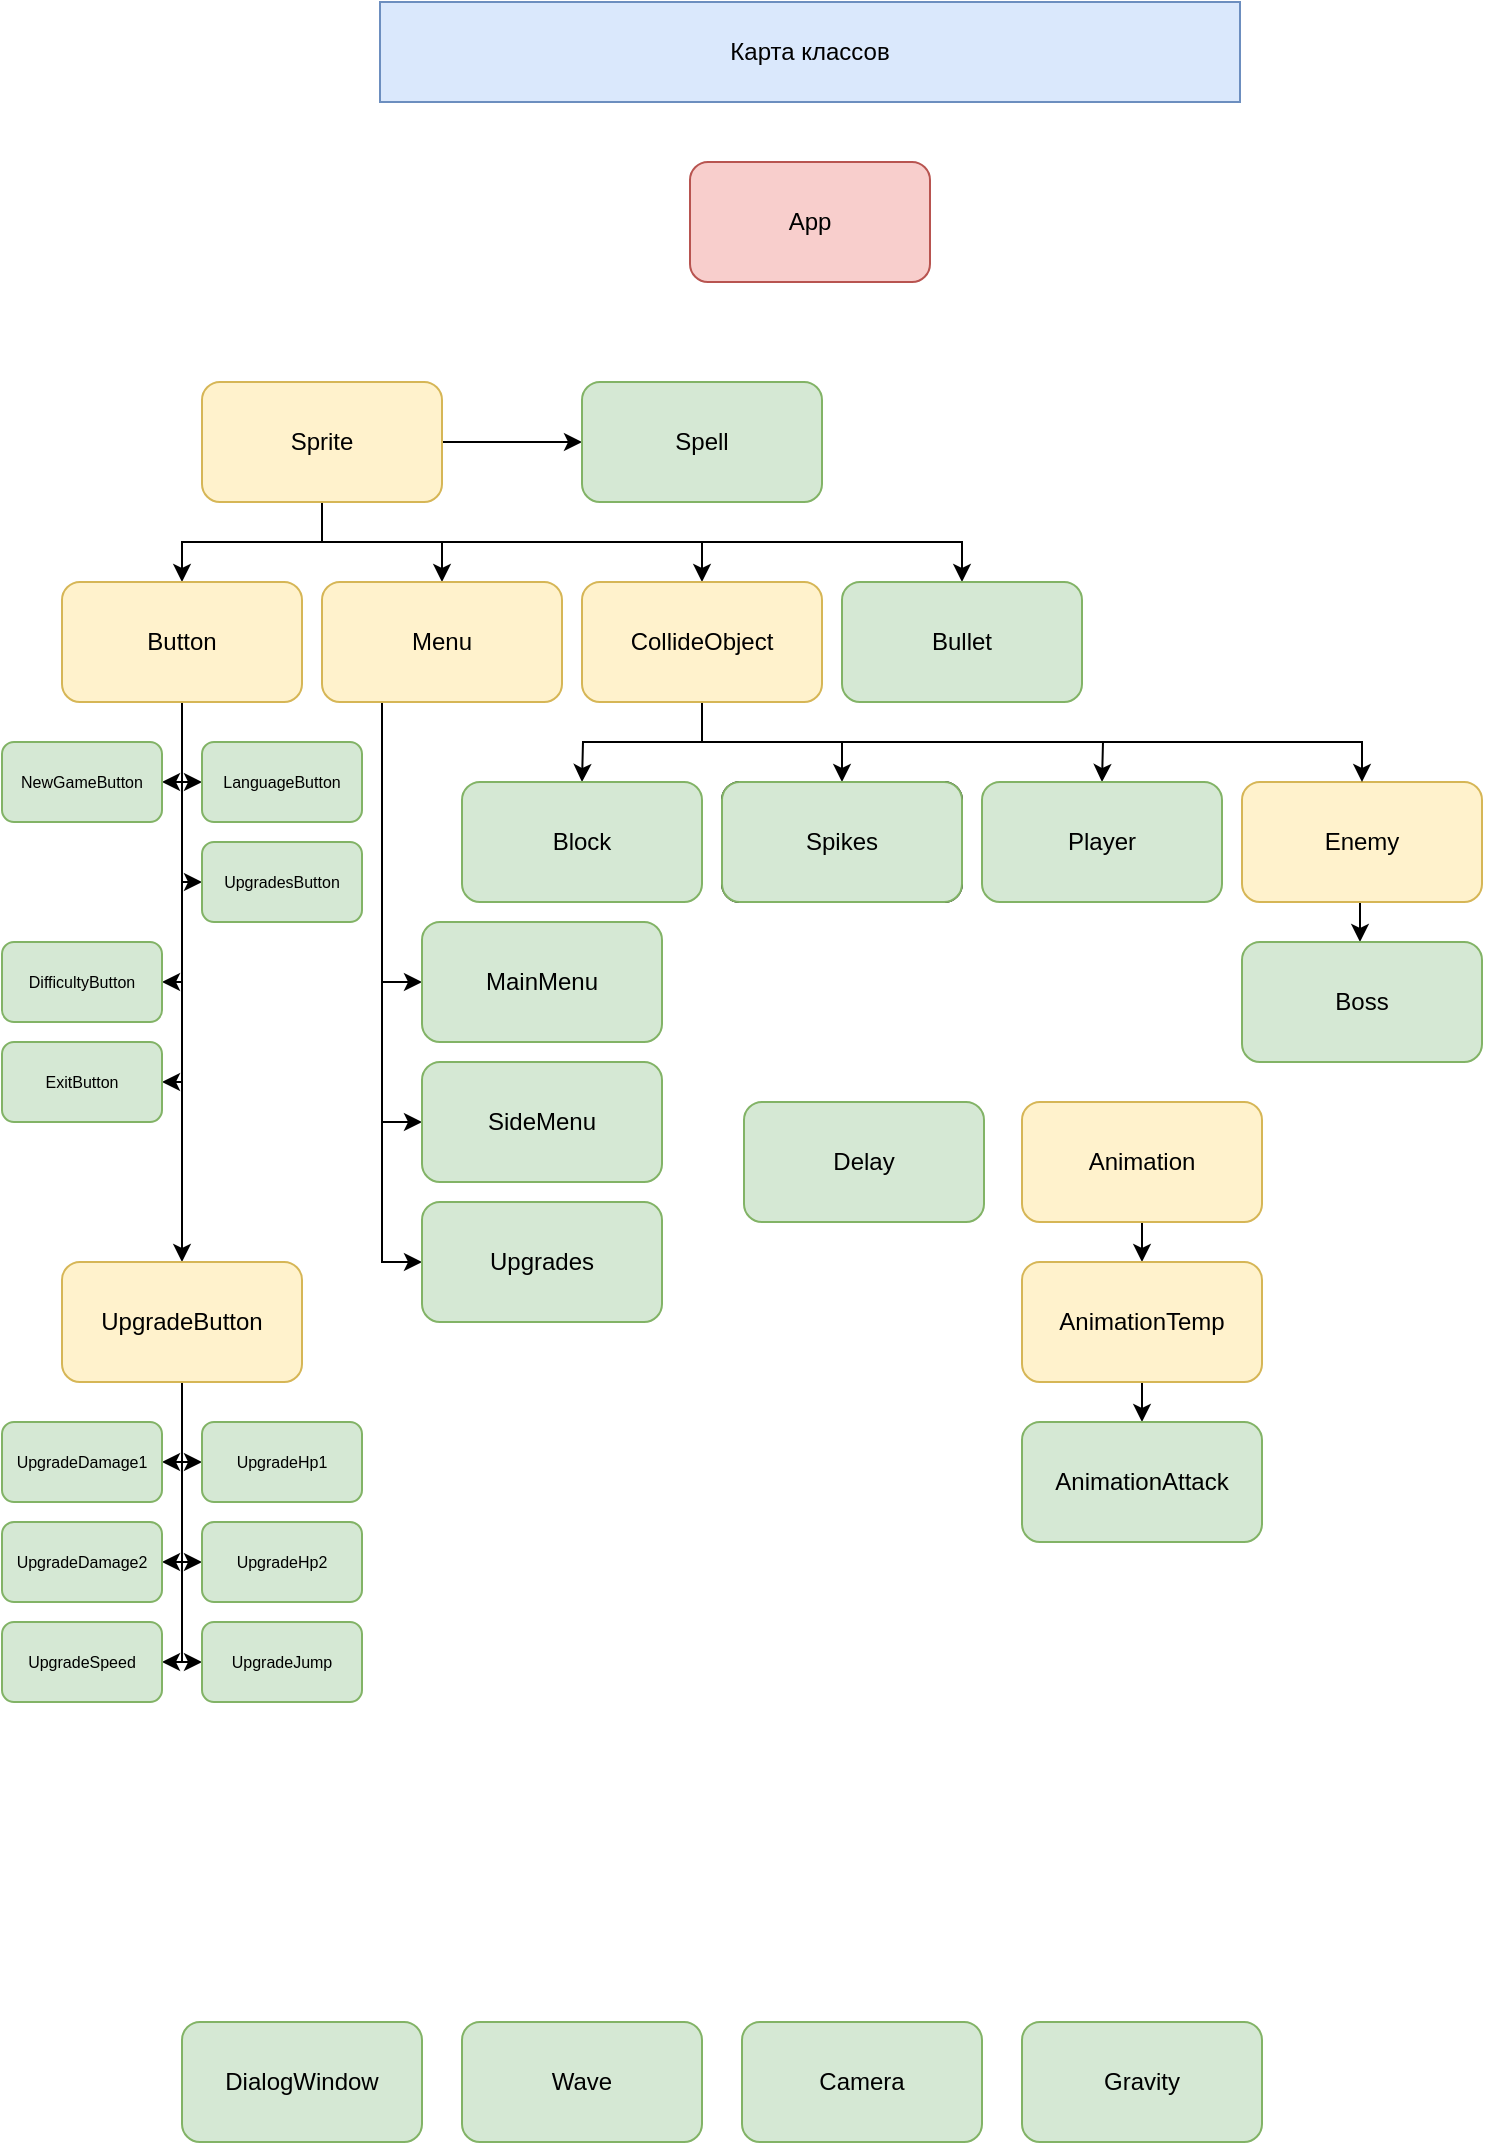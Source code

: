 <mxfile version="13.7.5" type="google"><diagram id="q3pMwxQ_nG5LeM2_mknI" name="Page-1"><mxGraphModel dx="2370" dy="1188" grid="1" gridSize="10" guides="1" tooltips="1" connect="1" arrows="1" fold="1" page="1" pageScale="1" pageWidth="827" pageHeight="1169" math="0" shadow="0"><root><mxCell id="0"/><mxCell id="1" parent="0"/><mxCell id="OWFO-u5wEfE95u06TvIu-1" value="Карта классов" style="rounded=0;whiteSpace=wrap;html=1;fillColor=#dae8fc;strokeColor=#6c8ebf;" parent="1" vertex="1"><mxGeometry x="199" y="10" width="430" height="50" as="geometry"/></mxCell><mxCell id="OWFO-u5wEfE95u06TvIu-2" style="edgeStyle=orthogonalEdgeStyle;rounded=0;orthogonalLoop=1;jettySize=auto;html=1;exitX=0.5;exitY=1;exitDx=0;exitDy=0;" parent="1" source="OWFO-u5wEfE95u06TvIu-5" target="OWFO-u5wEfE95u06TvIu-22" edge="1"><mxGeometry relative="1" as="geometry"/></mxCell><mxCell id="OWFO-u5wEfE95u06TvIu-3" style="edgeStyle=orthogonalEdgeStyle;rounded=0;orthogonalLoop=1;jettySize=auto;html=1;exitX=0.5;exitY=1;exitDx=0;exitDy=0;entryX=0.5;entryY=0;entryDx=0;entryDy=0;" parent="1" source="OWFO-u5wEfE95u06TvIu-5" target="OWFO-u5wEfE95u06TvIu-26" edge="1"><mxGeometry relative="1" as="geometry"/></mxCell><mxCell id="OWFO-u5wEfE95u06TvIu-4" style="edgeStyle=orthogonalEdgeStyle;rounded=0;orthogonalLoop=1;jettySize=auto;html=1;exitX=0.5;exitY=1;exitDx=0;exitDy=0;entryX=0.5;entryY=0;entryDx=0;entryDy=0;" parent="1" source="OWFO-u5wEfE95u06TvIu-5" target="OWFO-u5wEfE95u06TvIu-30" edge="1"><mxGeometry relative="1" as="geometry"/></mxCell><mxCell id="OWFO-u5wEfE95u06TvIu-69" style="edgeStyle=orthogonalEdgeStyle;rounded=0;orthogonalLoop=1;jettySize=auto;html=1;exitX=1;exitY=0.5;exitDx=0;exitDy=0;entryX=0;entryY=0.5;entryDx=0;entryDy=0;" parent="1" source="OWFO-u5wEfE95u06TvIu-5" target="OWFO-u5wEfE95u06TvIu-67" edge="1"><mxGeometry relative="1" as="geometry"/></mxCell><mxCell id="OWFO-u5wEfE95u06TvIu-73" style="edgeStyle=orthogonalEdgeStyle;rounded=0;orthogonalLoop=1;jettySize=auto;html=1;exitX=0.5;exitY=1;exitDx=0;exitDy=0;entryX=0.5;entryY=0;entryDx=0;entryDy=0;" parent="1" source="OWFO-u5wEfE95u06TvIu-5" target="OWFO-u5wEfE95u06TvIu-72" edge="1"><mxGeometry relative="1" as="geometry"/></mxCell><mxCell id="OWFO-u5wEfE95u06TvIu-5" value="Sprite" style="rounded=1;whiteSpace=wrap;html=1;fillColor=#fff2cc;strokeColor=#d6b656;" parent="1" vertex="1"><mxGeometry x="110" y="200" width="120" height="60" as="geometry"/></mxCell><mxCell id="OWFO-u5wEfE95u06TvIu-11" style="edgeStyle=orthogonalEdgeStyle;rounded=0;orthogonalLoop=1;jettySize=auto;html=1;exitX=0.5;exitY=1;exitDx=0;exitDy=0;entryX=0.5;entryY=0;entryDx=0;entryDy=0;" parent="1" source="OWFO-u5wEfE95u06TvIu-12" edge="1"><mxGeometry relative="1" as="geometry"><mxPoint x="689.0" y="480" as="targetPoint"/></mxGeometry></mxCell><mxCell id="OWFO-u5wEfE95u06TvIu-12" value="Enemy" style="rounded=1;whiteSpace=wrap;html=1;fillColor=#fff2cc;strokeColor=#d6b656;" parent="1" vertex="1"><mxGeometry x="630" y="400" width="120" height="60" as="geometry"/></mxCell><mxCell id="OWFO-u5wEfE95u06TvIu-15" style="edgeStyle=orthogonalEdgeStyle;rounded=0;orthogonalLoop=1;jettySize=auto;html=1;exitX=0.5;exitY=1;exitDx=0;exitDy=0;entryX=0.5;entryY=0;entryDx=0;entryDy=0;" parent="1" source="OWFO-u5wEfE95u06TvIu-22" target="OWFO-u5wEfE95u06TvIu-43" edge="1"><mxGeometry relative="1" as="geometry"/></mxCell><mxCell id="OWFO-u5wEfE95u06TvIu-16" style="edgeStyle=orthogonalEdgeStyle;rounded=0;orthogonalLoop=1;jettySize=auto;html=1;exitX=0.5;exitY=1;exitDx=0;exitDy=0;entryX=1;entryY=0.5;entryDx=0;entryDy=0;fontSize=8;" parent="1" source="OWFO-u5wEfE95u06TvIu-22" target="OWFO-u5wEfE95u06TvIu-54" edge="1"><mxGeometry relative="1" as="geometry"><Array as="points"><mxPoint x="100" y="400"/></Array></mxGeometry></mxCell><mxCell id="OWFO-u5wEfE95u06TvIu-17" style="edgeStyle=orthogonalEdgeStyle;rounded=0;orthogonalLoop=1;jettySize=auto;html=1;exitX=0.5;exitY=1;exitDx=0;exitDy=0;entryX=0;entryY=0.5;entryDx=0;entryDy=0;fontSize=8;" parent="1" source="OWFO-u5wEfE95u06TvIu-22" target="OWFO-u5wEfE95u06TvIu-55" edge="1"><mxGeometry relative="1" as="geometry"><Array as="points"><mxPoint x="100" y="400"/></Array></mxGeometry></mxCell><mxCell id="OWFO-u5wEfE95u06TvIu-19" style="edgeStyle=orthogonalEdgeStyle;rounded=0;orthogonalLoop=1;jettySize=auto;html=1;exitX=0.5;exitY=1;exitDx=0;exitDy=0;entryX=0;entryY=0.5;entryDx=0;entryDy=0;fontSize=8;" parent="1" source="OWFO-u5wEfE95u06TvIu-22" target="OWFO-u5wEfE95u06TvIu-56" edge="1"><mxGeometry relative="1" as="geometry"><Array as="points"><mxPoint x="100" y="450"/></Array></mxGeometry></mxCell><mxCell id="OWFO-u5wEfE95u06TvIu-20" style="edgeStyle=orthogonalEdgeStyle;rounded=0;orthogonalLoop=1;jettySize=auto;html=1;exitX=0.5;exitY=1;exitDx=0;exitDy=0;entryX=1;entryY=0.5;entryDx=0;entryDy=0;fontSize=8;" parent="1" source="OWFO-u5wEfE95u06TvIu-22" target="OWFO-u5wEfE95u06TvIu-51" edge="1"><mxGeometry relative="1" as="geometry"><Array as="points"><mxPoint x="100" y="500"/></Array></mxGeometry></mxCell><mxCell id="OWFO-u5wEfE95u06TvIu-21" style="edgeStyle=orthogonalEdgeStyle;rounded=0;orthogonalLoop=1;jettySize=auto;html=1;exitX=0.5;exitY=1;exitDx=0;exitDy=0;entryX=1;entryY=0.5;entryDx=0;entryDy=0;fontSize=8;" parent="1" source="OWFO-u5wEfE95u06TvIu-22" target="OWFO-u5wEfE95u06TvIu-53" edge="1"><mxGeometry relative="1" as="geometry"><Array as="points"><mxPoint x="100" y="550"/></Array></mxGeometry></mxCell><mxCell id="OWFO-u5wEfE95u06TvIu-22" value="Button" style="rounded=1;whiteSpace=wrap;html=1;fillColor=#fff2cc;strokeColor=#d6b656;" parent="1" vertex="1"><mxGeometry x="40" y="300" width="120" height="60" as="geometry"/></mxCell><mxCell id="OWFO-u5wEfE95u06TvIu-23" style="edgeStyle=orthogonalEdgeStyle;rounded=0;orthogonalLoop=1;jettySize=auto;html=1;exitX=0.25;exitY=1;exitDx=0;exitDy=0;entryX=0;entryY=0.5;entryDx=0;entryDy=0;" parent="1" source="OWFO-u5wEfE95u06TvIu-26" target="OWFO-u5wEfE95u06TvIu-33" edge="1"><mxGeometry relative="1" as="geometry"/></mxCell><mxCell id="OWFO-u5wEfE95u06TvIu-24" style="edgeStyle=orthogonalEdgeStyle;rounded=0;orthogonalLoop=1;jettySize=auto;html=1;exitX=0.25;exitY=1;exitDx=0;exitDy=0;entryX=0;entryY=0.5;entryDx=0;entryDy=0;" parent="1" source="OWFO-u5wEfE95u06TvIu-26" target="OWFO-u5wEfE95u06TvIu-34" edge="1"><mxGeometry relative="1" as="geometry"/></mxCell><mxCell id="OWFO-u5wEfE95u06TvIu-25" style="edgeStyle=orthogonalEdgeStyle;rounded=0;orthogonalLoop=1;jettySize=auto;html=1;exitX=0.25;exitY=1;exitDx=0;exitDy=0;entryX=0;entryY=0.5;entryDx=0;entryDy=0;" parent="1" source="OWFO-u5wEfE95u06TvIu-26" target="OWFO-u5wEfE95u06TvIu-35" edge="1"><mxGeometry relative="1" as="geometry"/></mxCell><mxCell id="OWFO-u5wEfE95u06TvIu-26" value="Menu" style="rounded=1;whiteSpace=wrap;html=1;fillColor=#fff2cc;strokeColor=#d6b656;" parent="1" vertex="1"><mxGeometry x="170" y="300" width="120" height="60" as="geometry"/></mxCell><mxCell id="OWFO-u5wEfE95u06TvIu-28" style="edgeStyle=orthogonalEdgeStyle;rounded=0;orthogonalLoop=1;jettySize=auto;html=1;exitX=0.5;exitY=1;exitDx=0;exitDy=0;" parent="1" source="OWFO-u5wEfE95u06TvIu-30" edge="1"><mxGeometry relative="1" as="geometry"><mxPoint x="300" y="400" as="targetPoint"/></mxGeometry></mxCell><mxCell id="OWFO-u5wEfE95u06TvIu-29" style="edgeStyle=orthogonalEdgeStyle;rounded=0;orthogonalLoop=1;jettySize=auto;html=1;exitX=0.5;exitY=1;exitDx=0;exitDy=0;entryX=0.5;entryY=0;entryDx=0;entryDy=0;" parent="1" source="OWFO-u5wEfE95u06TvIu-30" target="OWFO-u5wEfE95u06TvIu-32" edge="1"><mxGeometry relative="1" as="geometry"/></mxCell><mxCell id="OWFO-u5wEfE95u06TvIu-70" style="edgeStyle=orthogonalEdgeStyle;rounded=0;orthogonalLoop=1;jettySize=auto;html=1;exitX=0.5;exitY=1;exitDx=0;exitDy=0;entryX=0.5;entryY=0;entryDx=0;entryDy=0;" parent="1" source="OWFO-u5wEfE95u06TvIu-30" edge="1"><mxGeometry relative="1" as="geometry"><mxPoint x="560" y="400" as="targetPoint"/></mxGeometry></mxCell><mxCell id="OWFO-u5wEfE95u06TvIu-71" style="edgeStyle=orthogonalEdgeStyle;rounded=0;orthogonalLoop=1;jettySize=auto;html=1;exitX=0.5;exitY=1;exitDx=0;exitDy=0;entryX=0.5;entryY=0;entryDx=0;entryDy=0;" parent="1" source="OWFO-u5wEfE95u06TvIu-30" target="OWFO-u5wEfE95u06TvIu-12" edge="1"><mxGeometry relative="1" as="geometry"/></mxCell><mxCell id="OWFO-u5wEfE95u06TvIu-30" value="CollideObject" style="rounded=1;whiteSpace=wrap;html=1;fillColor=#fff2cc;strokeColor=#d6b656;" parent="1" vertex="1"><mxGeometry x="300" y="300" width="120" height="60" as="geometry"/></mxCell><mxCell id="OWFO-u5wEfE95u06TvIu-32" value="Spikes" style="rounded=1;whiteSpace=wrap;html=1;" parent="1" vertex="1"><mxGeometry x="370" y="400" width="120" height="60" as="geometry"/></mxCell><mxCell id="OWFO-u5wEfE95u06TvIu-33" value="MainMenu" style="rounded=1;whiteSpace=wrap;html=1;fillColor=#d5e8d4;strokeColor=#82b366;" parent="1" vertex="1"><mxGeometry x="220" y="470" width="120" height="60" as="geometry"/></mxCell><mxCell id="OWFO-u5wEfE95u06TvIu-34" value="SideMenu" style="rounded=1;whiteSpace=wrap;html=1;fillColor=#d5e8d4;strokeColor=#82b366;" parent="1" vertex="1"><mxGeometry x="220" y="540" width="120" height="60" as="geometry"/></mxCell><mxCell id="OWFO-u5wEfE95u06TvIu-35" value="Upgrades" style="rounded=1;whiteSpace=wrap;html=1;fillColor=#d5e8d4;strokeColor=#82b366;" parent="1" vertex="1"><mxGeometry x="220" y="610" width="120" height="60" as="geometry"/></mxCell><mxCell id="OWFO-u5wEfE95u06TvIu-36" style="edgeStyle=orthogonalEdgeStyle;rounded=0;orthogonalLoop=1;jettySize=auto;html=1;exitX=0.5;exitY=1;exitDx=0;exitDy=0;entryX=1;entryY=0.5;entryDx=0;entryDy=0;" parent="1" source="OWFO-u5wEfE95u06TvIu-43" target="OWFO-u5wEfE95u06TvIu-47" edge="1"><mxGeometry relative="1" as="geometry"><Array as="points"><mxPoint x="100" y="740"/></Array></mxGeometry></mxCell><mxCell id="OWFO-u5wEfE95u06TvIu-37" style="edgeStyle=orthogonalEdgeStyle;rounded=0;orthogonalLoop=1;jettySize=auto;html=1;exitX=0.5;exitY=1;exitDx=0;exitDy=0;entryX=0;entryY=0.5;entryDx=0;entryDy=0;" parent="1" source="OWFO-u5wEfE95u06TvIu-43" target="OWFO-u5wEfE95u06TvIu-44" edge="1"><mxGeometry relative="1" as="geometry"><Array as="points"><mxPoint x="100" y="740"/></Array></mxGeometry></mxCell><mxCell id="OWFO-u5wEfE95u06TvIu-38" style="edgeStyle=orthogonalEdgeStyle;rounded=0;orthogonalLoop=1;jettySize=auto;html=1;exitX=0.5;exitY=1;exitDx=0;exitDy=0;entryX=1;entryY=0.5;entryDx=0;entryDy=0;" parent="1" source="OWFO-u5wEfE95u06TvIu-43" edge="1"><mxGeometry relative="1" as="geometry"><mxPoint x="90" y="790" as="targetPoint"/><Array as="points"><mxPoint x="100" y="790"/></Array></mxGeometry></mxCell><mxCell id="OWFO-u5wEfE95u06TvIu-39" style="edgeStyle=orthogonalEdgeStyle;rounded=0;orthogonalLoop=1;jettySize=auto;html=1;exitX=0.5;exitY=1;exitDx=0;exitDy=0;entryX=0;entryY=0.5;entryDx=0;entryDy=0;" parent="1" source="OWFO-u5wEfE95u06TvIu-43" target="OWFO-u5wEfE95u06TvIu-45" edge="1"><mxGeometry relative="1" as="geometry"><Array as="points"><mxPoint x="100" y="790"/></Array></mxGeometry></mxCell><mxCell id="OWFO-u5wEfE95u06TvIu-40" style="edgeStyle=orthogonalEdgeStyle;rounded=0;orthogonalLoop=1;jettySize=auto;html=1;exitX=0.5;exitY=1;exitDx=0;exitDy=0;entryX=1;entryY=0.5;entryDx=0;entryDy=0;" parent="1" source="OWFO-u5wEfE95u06TvIu-43" edge="1"><mxGeometry relative="1" as="geometry"><mxPoint x="90" y="840" as="targetPoint"/><Array as="points"><mxPoint x="100" y="840"/></Array></mxGeometry></mxCell><mxCell id="OWFO-u5wEfE95u06TvIu-42" style="edgeStyle=orthogonalEdgeStyle;rounded=0;orthogonalLoop=1;jettySize=auto;html=1;exitX=0.5;exitY=1;exitDx=0;exitDy=0;entryX=0;entryY=0.5;entryDx=0;entryDy=0;" parent="1" source="OWFO-u5wEfE95u06TvIu-43" target="OWFO-u5wEfE95u06TvIu-46" edge="1"><mxGeometry relative="1" as="geometry"><Array as="points"><mxPoint x="100" y="840"/></Array></mxGeometry></mxCell><mxCell id="OWFO-u5wEfE95u06TvIu-43" value="UpgradeButton" style="rounded=1;whiteSpace=wrap;html=1;fillColor=#fff2cc;strokeColor=#d6b656;" parent="1" vertex="1"><mxGeometry x="40" y="640" width="120" height="60" as="geometry"/></mxCell><mxCell id="OWFO-u5wEfE95u06TvIu-44" value="UpgradeHp1" style="rounded=1;whiteSpace=wrap;html=1;fontSize=8;fillColor=#d5e8d4;strokeColor=#82b366;" parent="1" vertex="1"><mxGeometry x="110" y="720" width="80" height="40" as="geometry"/></mxCell><mxCell id="OWFO-u5wEfE95u06TvIu-45" value="UpgradeHp2" style="rounded=1;whiteSpace=wrap;html=1;fontSize=8;fillColor=#d5e8d4;strokeColor=#82b366;" parent="1" vertex="1"><mxGeometry x="110" y="770" width="80" height="40" as="geometry"/></mxCell><mxCell id="OWFO-u5wEfE95u06TvIu-46" value="UpgradeJump" style="rounded=1;whiteSpace=wrap;html=1;fontStyle=0;fontSize=8;fillColor=#d5e8d4;strokeColor=#82b366;" parent="1" vertex="1"><mxGeometry x="110" y="820" width="80" height="40" as="geometry"/></mxCell><mxCell id="OWFO-u5wEfE95u06TvIu-47" value="UpgradeDamage1" style="rounded=1;whiteSpace=wrap;html=1;fontSize=8;fillColor=#d5e8d4;strokeColor=#82b366;" parent="1" vertex="1"><mxGeometry x="10" y="720" width="80" height="40" as="geometry"/></mxCell><mxCell id="OWFO-u5wEfE95u06TvIu-49" value="UpgradeDamage2" style="rounded=1;whiteSpace=wrap;html=1;fontSize=8;fillColor=#d5e8d4;strokeColor=#82b366;" parent="1" vertex="1"><mxGeometry x="10" y="770" width="80" height="40" as="geometry"/></mxCell><mxCell id="OWFO-u5wEfE95u06TvIu-50" value="UpgradeSpeed" style="rounded=1;whiteSpace=wrap;html=1;fontSize=8;fillColor=#d5e8d4;strokeColor=#82b366;" parent="1" vertex="1"><mxGeometry x="10" y="820" width="80" height="40" as="geometry"/></mxCell><mxCell id="OWFO-u5wEfE95u06TvIu-51" value="DifficultyButton&lt;span style=&quot;color: rgba(0 , 0 , 0 , 0) ; font-family: monospace ; font-size: 0px&quot;&gt;%3CmxGraphModel%3E%3Croot%3E%3CmxCell%20id%3D%220%22%2F%3E%3CmxCell%20id%3D%221%22%20parent%3D%220%22%2F%3E%3CmxCell%20id%3D%222%22%20value%3D%22UpgradeHp1%22%20style%3D%22rounded%3D1%3BwhiteSpace%3Dwrap%3Bhtml%3D1%3BfontSize%3D8%3B%22%20vertex%3D%221%22%20parent%3D%221%22%3E%3CmxGeometry%20x%3D%22110%22%20y%3D%22390%22%20width%3D%2280%22%20height%3D%2240%22%20as%3D%22geometry%22%2F%3E%3C%2FmxCell%3E%3C%2Froot%3E%3C%2FmxGraphModel%3E&lt;/span&gt;&lt;span style=&quot;color: rgba(0 , 0 , 0 , 0) ; font-family: monospace ; font-size: 0px&quot;&gt;%3CmxGraphModel%3E%3Croot%3E%3CmxCell%20id%3D%220%22%2F%3E%3CmxCell%20id%3D%221%22%20parent%3D%220%22%2F%3E%3CmxCell%20id%3D%222%22%20value%3D%22UpgradeHp1%22%20style%3D%22rounded%3D1%3BwhiteSpace%3Dwrap%3Bhtml%3D1%3BfontSize%3D8%3B%22%20vertex%3D%221%22%20parent%3D%221%22%3E%3CmxGeometry%20x%3D%22110%22%20y%3D%22390%22%20width%3D%2280%22%20height%3D%2240%22%20as%3D%22geometry%22%2F%3E%3C%2FmxCell%3E%3C%2Froot%3E%3C%2FmxGraphModel%3E&lt;/span&gt;" style="rounded=1;whiteSpace=wrap;html=1;fontSize=8;fillColor=#d5e8d4;strokeColor=#82b366;" parent="1" vertex="1"><mxGeometry x="10" y="480" width="80" height="40" as="geometry"/></mxCell><mxCell id="OWFO-u5wEfE95u06TvIu-53" value="ExitButton" style="rounded=1;whiteSpace=wrap;html=1;fontSize=8;fillColor=#d5e8d4;strokeColor=#82b366;" parent="1" vertex="1"><mxGeometry x="10" y="530" width="80" height="40" as="geometry"/></mxCell><mxCell id="OWFO-u5wEfE95u06TvIu-54" value="NewGameButton" style="rounded=1;whiteSpace=wrap;html=1;fontSize=8;fillColor=#d5e8d4;strokeColor=#82b366;" parent="1" vertex="1"><mxGeometry x="10" y="380" width="80" height="40" as="geometry"/></mxCell><mxCell id="OWFO-u5wEfE95u06TvIu-55" value="LanguageButton" style="rounded=1;whiteSpace=wrap;html=1;fontSize=8;fillColor=#d5e8d4;strokeColor=#82b366;" parent="1" vertex="1"><mxGeometry x="110" y="380" width="80" height="40" as="geometry"/></mxCell><mxCell id="OWFO-u5wEfE95u06TvIu-56" value="UpgradesButton" style="rounded=1;whiteSpace=wrap;html=1;fontSize=8;fillColor=#d5e8d4;strokeColor=#82b366;" parent="1" vertex="1"><mxGeometry x="110" y="430" width="80" height="40" as="geometry"/></mxCell><mxCell id="OWFO-u5wEfE95u06TvIu-57" style="edgeStyle=orthogonalEdgeStyle;rounded=0;orthogonalLoop=1;jettySize=auto;html=1;exitX=0.5;exitY=1;exitDx=0;exitDy=0;entryX=0.5;entryY=0;entryDx=0;entryDy=0;fontSize=12;" parent="1" source="OWFO-u5wEfE95u06TvIu-58" target="OWFO-u5wEfE95u06TvIu-60" edge="1"><mxGeometry relative="1" as="geometry"/></mxCell><mxCell id="OWFO-u5wEfE95u06TvIu-58" value="Animation" style="rounded=1;whiteSpace=wrap;html=1;fontSize=12;fillColor=#fff2cc;strokeColor=#d6b656;" parent="1" vertex="1"><mxGeometry x="520" y="560" width="120" height="60" as="geometry"/></mxCell><mxCell id="OWFO-u5wEfE95u06TvIu-59" style="edgeStyle=orthogonalEdgeStyle;rounded=0;orthogonalLoop=1;jettySize=auto;html=1;exitX=0.5;exitY=1;exitDx=0;exitDy=0;entryX=0.5;entryY=0;entryDx=0;entryDy=0;fontSize=12;" parent="1" source="OWFO-u5wEfE95u06TvIu-60" edge="1"><mxGeometry relative="1" as="geometry"><mxPoint x="580" y="720" as="targetPoint"/></mxGeometry></mxCell><mxCell id="OWFO-u5wEfE95u06TvIu-60" value="AnimationTemp" style="rounded=1;whiteSpace=wrap;html=1;fontSize=12;fillColor=#fff2cc;strokeColor=#d6b656;" parent="1" vertex="1"><mxGeometry x="520" y="640" width="120" height="60" as="geometry"/></mxCell><mxCell id="OWFO-u5wEfE95u06TvIu-62" value="Gravity" style="rounded=1;whiteSpace=wrap;html=1;fontSize=12;fillColor=#d5e8d4;strokeColor=#82b366;" parent="1" vertex="1"><mxGeometry x="520" y="1020" width="120" height="60" as="geometry"/></mxCell><mxCell id="OWFO-u5wEfE95u06TvIu-63" value="App" style="rounded=1;whiteSpace=wrap;html=1;fontSize=12;fillColor=#f8cecc;strokeColor=#b85450;" parent="1" vertex="1"><mxGeometry x="354" y="90" width="120" height="60" as="geometry"/></mxCell><mxCell id="OWFO-u5wEfE95u06TvIu-64" value="Camera" style="rounded=1;whiteSpace=wrap;html=1;fontSize=12;fillColor=#d5e8d4;strokeColor=#82b366;" parent="1" vertex="1"><mxGeometry x="380" y="1020" width="120" height="60" as="geometry"/></mxCell><mxCell id="OWFO-u5wEfE95u06TvIu-65" value="Wave" style="rounded=1;whiteSpace=wrap;html=1;fontSize=12;fillColor=#d5e8d4;strokeColor=#82b366;" parent="1" vertex="1"><mxGeometry x="240" y="1020" width="120" height="60" as="geometry"/></mxCell><mxCell id="OWFO-u5wEfE95u06TvIu-66" value="DialogWindow" style="rounded=1;whiteSpace=wrap;html=1;fontSize=12;fillColor=#d5e8d4;strokeColor=#82b366;" parent="1" vertex="1"><mxGeometry x="100" y="1020" width="120" height="60" as="geometry"/></mxCell><mxCell id="OWFO-u5wEfE95u06TvIu-67" value="Spell" style="rounded=1;whiteSpace=wrap;html=1;fontSize=12;fillColor=#d5e8d4;strokeColor=#82b366;" parent="1" vertex="1"><mxGeometry x="300" y="200" width="120" height="60" as="geometry"/></mxCell><mxCell id="OWFO-u5wEfE95u06TvIu-72" value="Bullet&lt;br&gt;" style="rounded=1;whiteSpace=wrap;html=1;fillColor=#d5e8d4;strokeColor=#82b366;" parent="1" vertex="1"><mxGeometry x="430" y="300" width="120" height="60" as="geometry"/></mxCell><mxCell id="28uxnpsuQtq-5pvCzptQ-1" value="Boss" style="rounded=1;whiteSpace=wrap;html=1;fillColor=#d5e8d4;strokeColor=#82b366;" vertex="1" parent="1"><mxGeometry x="630" y="480" width="120" height="60" as="geometry"/></mxCell><mxCell id="28uxnpsuQtq-5pvCzptQ-2" value="Player" style="rounded=1;whiteSpace=wrap;html=1;fillColor=#d5e8d4;strokeColor=#82b366;" vertex="1" parent="1"><mxGeometry x="500" y="400" width="120" height="60" as="geometry"/></mxCell><mxCell id="28uxnpsuQtq-5pvCzptQ-3" value="Spikes" style="rounded=1;whiteSpace=wrap;html=1;fillColor=#d5e8d4;strokeColor=#82b366;" vertex="1" parent="1"><mxGeometry x="370" y="400" width="120" height="60" as="geometry"/></mxCell><mxCell id="28uxnpsuQtq-5pvCzptQ-4" value="Block" style="rounded=1;whiteSpace=wrap;html=1;fillColor=#d5e8d4;strokeColor=#82b366;" vertex="1" parent="1"><mxGeometry x="240" y="400" width="120" height="60" as="geometry"/></mxCell><mxCell id="28uxnpsuQtq-5pvCzptQ-5" value="Delay&lt;br&gt;" style="rounded=1;whiteSpace=wrap;html=1;fontSize=12;fillColor=#d5e8d4;strokeColor=#82b366;" vertex="1" parent="1"><mxGeometry x="381" y="560" width="120" height="60" as="geometry"/></mxCell><mxCell id="28uxnpsuQtq-5pvCzptQ-6" value="AnimationAttack" style="rounded=1;whiteSpace=wrap;html=1;fontSize=12;fillColor=#d5e8d4;strokeColor=#82b366;" vertex="1" parent="1"><mxGeometry x="520" y="720" width="120" height="60" as="geometry"/></mxCell></root></mxGraphModel></diagram></mxfile>